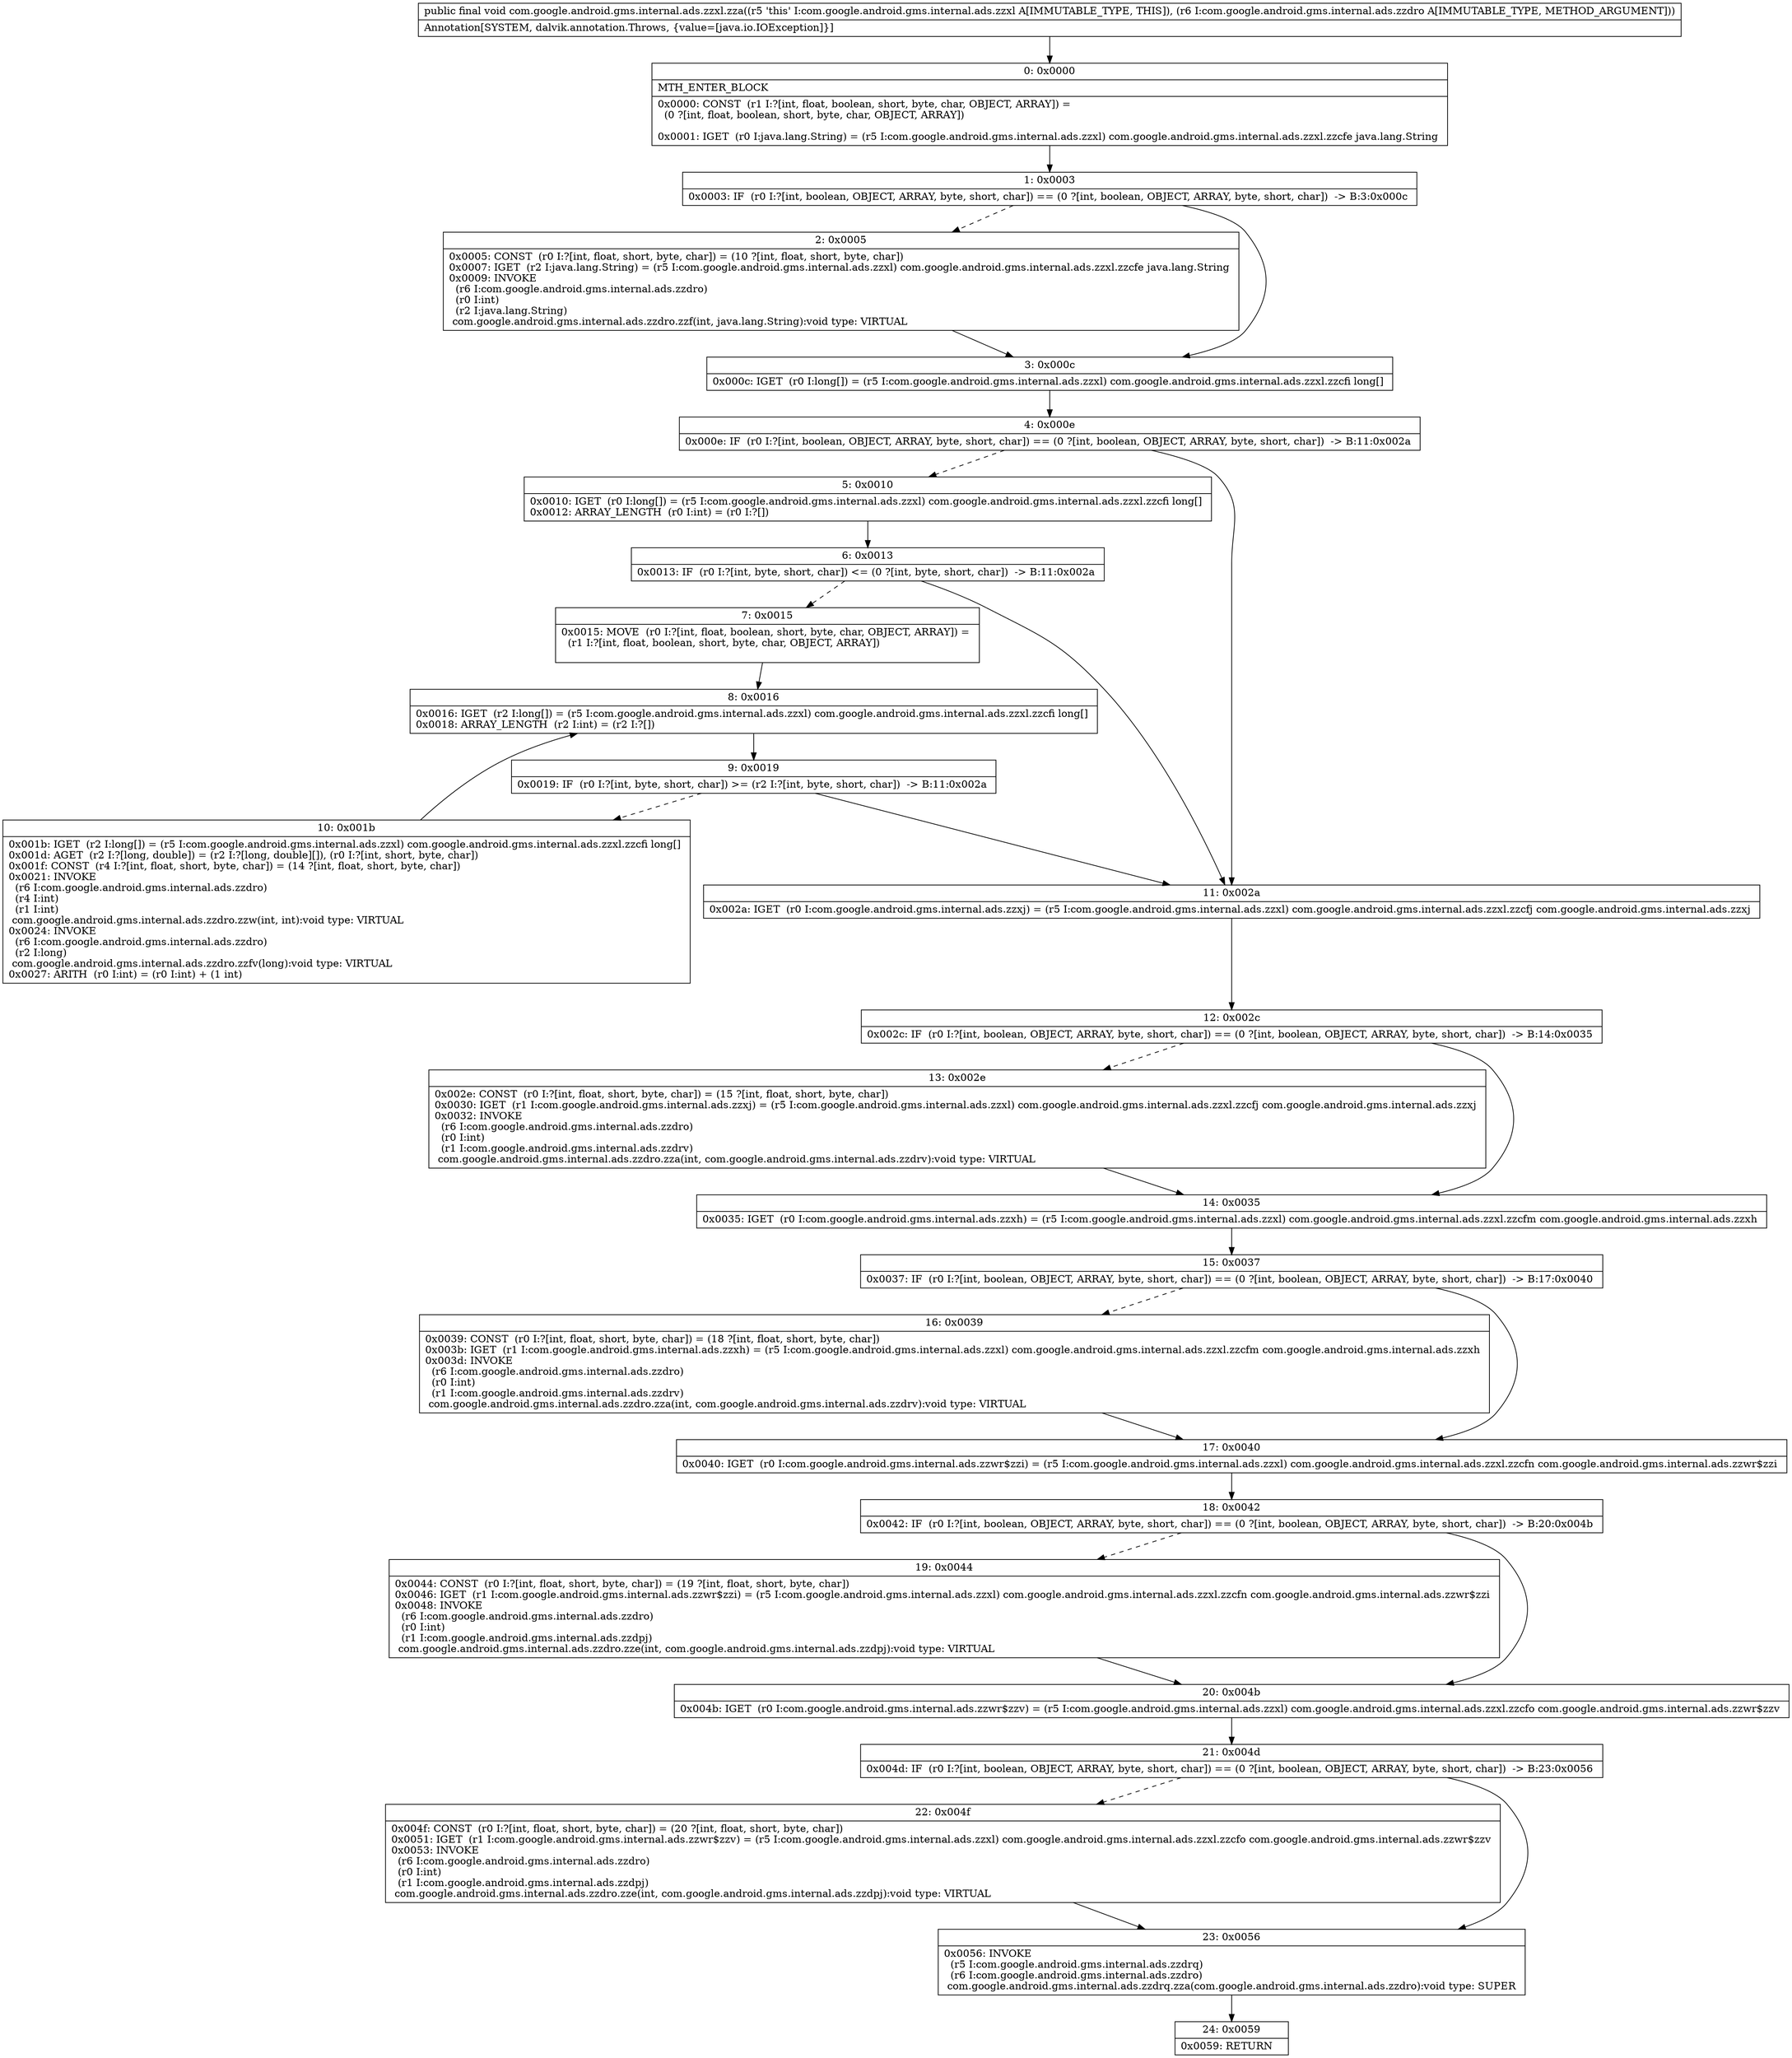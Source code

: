 digraph "CFG forcom.google.android.gms.internal.ads.zzxl.zza(Lcom\/google\/android\/gms\/internal\/ads\/zzdro;)V" {
Node_0 [shape=record,label="{0\:\ 0x0000|MTH_ENTER_BLOCK\l|0x0000: CONST  (r1 I:?[int, float, boolean, short, byte, char, OBJECT, ARRAY]) = \l  (0 ?[int, float, boolean, short, byte, char, OBJECT, ARRAY])\l \l0x0001: IGET  (r0 I:java.lang.String) = (r5 I:com.google.android.gms.internal.ads.zzxl) com.google.android.gms.internal.ads.zzxl.zzcfe java.lang.String \l}"];
Node_1 [shape=record,label="{1\:\ 0x0003|0x0003: IF  (r0 I:?[int, boolean, OBJECT, ARRAY, byte, short, char]) == (0 ?[int, boolean, OBJECT, ARRAY, byte, short, char])  \-\> B:3:0x000c \l}"];
Node_2 [shape=record,label="{2\:\ 0x0005|0x0005: CONST  (r0 I:?[int, float, short, byte, char]) = (10 ?[int, float, short, byte, char]) \l0x0007: IGET  (r2 I:java.lang.String) = (r5 I:com.google.android.gms.internal.ads.zzxl) com.google.android.gms.internal.ads.zzxl.zzcfe java.lang.String \l0x0009: INVOKE  \l  (r6 I:com.google.android.gms.internal.ads.zzdro)\l  (r0 I:int)\l  (r2 I:java.lang.String)\l com.google.android.gms.internal.ads.zzdro.zzf(int, java.lang.String):void type: VIRTUAL \l}"];
Node_3 [shape=record,label="{3\:\ 0x000c|0x000c: IGET  (r0 I:long[]) = (r5 I:com.google.android.gms.internal.ads.zzxl) com.google.android.gms.internal.ads.zzxl.zzcfi long[] \l}"];
Node_4 [shape=record,label="{4\:\ 0x000e|0x000e: IF  (r0 I:?[int, boolean, OBJECT, ARRAY, byte, short, char]) == (0 ?[int, boolean, OBJECT, ARRAY, byte, short, char])  \-\> B:11:0x002a \l}"];
Node_5 [shape=record,label="{5\:\ 0x0010|0x0010: IGET  (r0 I:long[]) = (r5 I:com.google.android.gms.internal.ads.zzxl) com.google.android.gms.internal.ads.zzxl.zzcfi long[] \l0x0012: ARRAY_LENGTH  (r0 I:int) = (r0 I:?[]) \l}"];
Node_6 [shape=record,label="{6\:\ 0x0013|0x0013: IF  (r0 I:?[int, byte, short, char]) \<= (0 ?[int, byte, short, char])  \-\> B:11:0x002a \l}"];
Node_7 [shape=record,label="{7\:\ 0x0015|0x0015: MOVE  (r0 I:?[int, float, boolean, short, byte, char, OBJECT, ARRAY]) = \l  (r1 I:?[int, float, boolean, short, byte, char, OBJECT, ARRAY])\l \l}"];
Node_8 [shape=record,label="{8\:\ 0x0016|0x0016: IGET  (r2 I:long[]) = (r5 I:com.google.android.gms.internal.ads.zzxl) com.google.android.gms.internal.ads.zzxl.zzcfi long[] \l0x0018: ARRAY_LENGTH  (r2 I:int) = (r2 I:?[]) \l}"];
Node_9 [shape=record,label="{9\:\ 0x0019|0x0019: IF  (r0 I:?[int, byte, short, char]) \>= (r2 I:?[int, byte, short, char])  \-\> B:11:0x002a \l}"];
Node_10 [shape=record,label="{10\:\ 0x001b|0x001b: IGET  (r2 I:long[]) = (r5 I:com.google.android.gms.internal.ads.zzxl) com.google.android.gms.internal.ads.zzxl.zzcfi long[] \l0x001d: AGET  (r2 I:?[long, double]) = (r2 I:?[long, double][]), (r0 I:?[int, short, byte, char]) \l0x001f: CONST  (r4 I:?[int, float, short, byte, char]) = (14 ?[int, float, short, byte, char]) \l0x0021: INVOKE  \l  (r6 I:com.google.android.gms.internal.ads.zzdro)\l  (r4 I:int)\l  (r1 I:int)\l com.google.android.gms.internal.ads.zzdro.zzw(int, int):void type: VIRTUAL \l0x0024: INVOKE  \l  (r6 I:com.google.android.gms.internal.ads.zzdro)\l  (r2 I:long)\l com.google.android.gms.internal.ads.zzdro.zzfv(long):void type: VIRTUAL \l0x0027: ARITH  (r0 I:int) = (r0 I:int) + (1 int) \l}"];
Node_11 [shape=record,label="{11\:\ 0x002a|0x002a: IGET  (r0 I:com.google.android.gms.internal.ads.zzxj) = (r5 I:com.google.android.gms.internal.ads.zzxl) com.google.android.gms.internal.ads.zzxl.zzcfj com.google.android.gms.internal.ads.zzxj \l}"];
Node_12 [shape=record,label="{12\:\ 0x002c|0x002c: IF  (r0 I:?[int, boolean, OBJECT, ARRAY, byte, short, char]) == (0 ?[int, boolean, OBJECT, ARRAY, byte, short, char])  \-\> B:14:0x0035 \l}"];
Node_13 [shape=record,label="{13\:\ 0x002e|0x002e: CONST  (r0 I:?[int, float, short, byte, char]) = (15 ?[int, float, short, byte, char]) \l0x0030: IGET  (r1 I:com.google.android.gms.internal.ads.zzxj) = (r5 I:com.google.android.gms.internal.ads.zzxl) com.google.android.gms.internal.ads.zzxl.zzcfj com.google.android.gms.internal.ads.zzxj \l0x0032: INVOKE  \l  (r6 I:com.google.android.gms.internal.ads.zzdro)\l  (r0 I:int)\l  (r1 I:com.google.android.gms.internal.ads.zzdrv)\l com.google.android.gms.internal.ads.zzdro.zza(int, com.google.android.gms.internal.ads.zzdrv):void type: VIRTUAL \l}"];
Node_14 [shape=record,label="{14\:\ 0x0035|0x0035: IGET  (r0 I:com.google.android.gms.internal.ads.zzxh) = (r5 I:com.google.android.gms.internal.ads.zzxl) com.google.android.gms.internal.ads.zzxl.zzcfm com.google.android.gms.internal.ads.zzxh \l}"];
Node_15 [shape=record,label="{15\:\ 0x0037|0x0037: IF  (r0 I:?[int, boolean, OBJECT, ARRAY, byte, short, char]) == (0 ?[int, boolean, OBJECT, ARRAY, byte, short, char])  \-\> B:17:0x0040 \l}"];
Node_16 [shape=record,label="{16\:\ 0x0039|0x0039: CONST  (r0 I:?[int, float, short, byte, char]) = (18 ?[int, float, short, byte, char]) \l0x003b: IGET  (r1 I:com.google.android.gms.internal.ads.zzxh) = (r5 I:com.google.android.gms.internal.ads.zzxl) com.google.android.gms.internal.ads.zzxl.zzcfm com.google.android.gms.internal.ads.zzxh \l0x003d: INVOKE  \l  (r6 I:com.google.android.gms.internal.ads.zzdro)\l  (r0 I:int)\l  (r1 I:com.google.android.gms.internal.ads.zzdrv)\l com.google.android.gms.internal.ads.zzdro.zza(int, com.google.android.gms.internal.ads.zzdrv):void type: VIRTUAL \l}"];
Node_17 [shape=record,label="{17\:\ 0x0040|0x0040: IGET  (r0 I:com.google.android.gms.internal.ads.zzwr$zzi) = (r5 I:com.google.android.gms.internal.ads.zzxl) com.google.android.gms.internal.ads.zzxl.zzcfn com.google.android.gms.internal.ads.zzwr$zzi \l}"];
Node_18 [shape=record,label="{18\:\ 0x0042|0x0042: IF  (r0 I:?[int, boolean, OBJECT, ARRAY, byte, short, char]) == (0 ?[int, boolean, OBJECT, ARRAY, byte, short, char])  \-\> B:20:0x004b \l}"];
Node_19 [shape=record,label="{19\:\ 0x0044|0x0044: CONST  (r0 I:?[int, float, short, byte, char]) = (19 ?[int, float, short, byte, char]) \l0x0046: IGET  (r1 I:com.google.android.gms.internal.ads.zzwr$zzi) = (r5 I:com.google.android.gms.internal.ads.zzxl) com.google.android.gms.internal.ads.zzxl.zzcfn com.google.android.gms.internal.ads.zzwr$zzi \l0x0048: INVOKE  \l  (r6 I:com.google.android.gms.internal.ads.zzdro)\l  (r0 I:int)\l  (r1 I:com.google.android.gms.internal.ads.zzdpj)\l com.google.android.gms.internal.ads.zzdro.zze(int, com.google.android.gms.internal.ads.zzdpj):void type: VIRTUAL \l}"];
Node_20 [shape=record,label="{20\:\ 0x004b|0x004b: IGET  (r0 I:com.google.android.gms.internal.ads.zzwr$zzv) = (r5 I:com.google.android.gms.internal.ads.zzxl) com.google.android.gms.internal.ads.zzxl.zzcfo com.google.android.gms.internal.ads.zzwr$zzv \l}"];
Node_21 [shape=record,label="{21\:\ 0x004d|0x004d: IF  (r0 I:?[int, boolean, OBJECT, ARRAY, byte, short, char]) == (0 ?[int, boolean, OBJECT, ARRAY, byte, short, char])  \-\> B:23:0x0056 \l}"];
Node_22 [shape=record,label="{22\:\ 0x004f|0x004f: CONST  (r0 I:?[int, float, short, byte, char]) = (20 ?[int, float, short, byte, char]) \l0x0051: IGET  (r1 I:com.google.android.gms.internal.ads.zzwr$zzv) = (r5 I:com.google.android.gms.internal.ads.zzxl) com.google.android.gms.internal.ads.zzxl.zzcfo com.google.android.gms.internal.ads.zzwr$zzv \l0x0053: INVOKE  \l  (r6 I:com.google.android.gms.internal.ads.zzdro)\l  (r0 I:int)\l  (r1 I:com.google.android.gms.internal.ads.zzdpj)\l com.google.android.gms.internal.ads.zzdro.zze(int, com.google.android.gms.internal.ads.zzdpj):void type: VIRTUAL \l}"];
Node_23 [shape=record,label="{23\:\ 0x0056|0x0056: INVOKE  \l  (r5 I:com.google.android.gms.internal.ads.zzdrq)\l  (r6 I:com.google.android.gms.internal.ads.zzdro)\l com.google.android.gms.internal.ads.zzdrq.zza(com.google.android.gms.internal.ads.zzdro):void type: SUPER \l}"];
Node_24 [shape=record,label="{24\:\ 0x0059|0x0059: RETURN   \l}"];
MethodNode[shape=record,label="{public final void com.google.android.gms.internal.ads.zzxl.zza((r5 'this' I:com.google.android.gms.internal.ads.zzxl A[IMMUTABLE_TYPE, THIS]), (r6 I:com.google.android.gms.internal.ads.zzdro A[IMMUTABLE_TYPE, METHOD_ARGUMENT]))  | Annotation[SYSTEM, dalvik.annotation.Throws, \{value=[java.io.IOException]\}]\l}"];
MethodNode -> Node_0;
Node_0 -> Node_1;
Node_1 -> Node_2[style=dashed];
Node_1 -> Node_3;
Node_2 -> Node_3;
Node_3 -> Node_4;
Node_4 -> Node_5[style=dashed];
Node_4 -> Node_11;
Node_5 -> Node_6;
Node_6 -> Node_7[style=dashed];
Node_6 -> Node_11;
Node_7 -> Node_8;
Node_8 -> Node_9;
Node_9 -> Node_10[style=dashed];
Node_9 -> Node_11;
Node_10 -> Node_8;
Node_11 -> Node_12;
Node_12 -> Node_13[style=dashed];
Node_12 -> Node_14;
Node_13 -> Node_14;
Node_14 -> Node_15;
Node_15 -> Node_16[style=dashed];
Node_15 -> Node_17;
Node_16 -> Node_17;
Node_17 -> Node_18;
Node_18 -> Node_19[style=dashed];
Node_18 -> Node_20;
Node_19 -> Node_20;
Node_20 -> Node_21;
Node_21 -> Node_22[style=dashed];
Node_21 -> Node_23;
Node_22 -> Node_23;
Node_23 -> Node_24;
}

